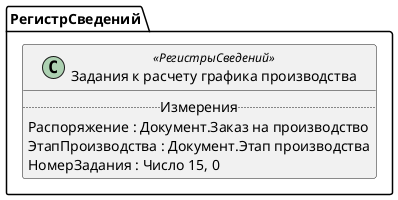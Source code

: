﻿@startuml ЗаданияКРасчетуГрафикаПроизводства
'!include templates.wsd
'..\include templates.wsd
class РегистрСведений.ЗаданияКРасчетуГрафикаПроизводства as "Задания к расчету графика производства" <<РегистрыСведений>>
{
..Измерения..
Распоряжение : Документ.Заказ на производство
ЭтапПроизводства : Документ.Этап производства
НомерЗадания : Число 15, 0
}
@enduml
